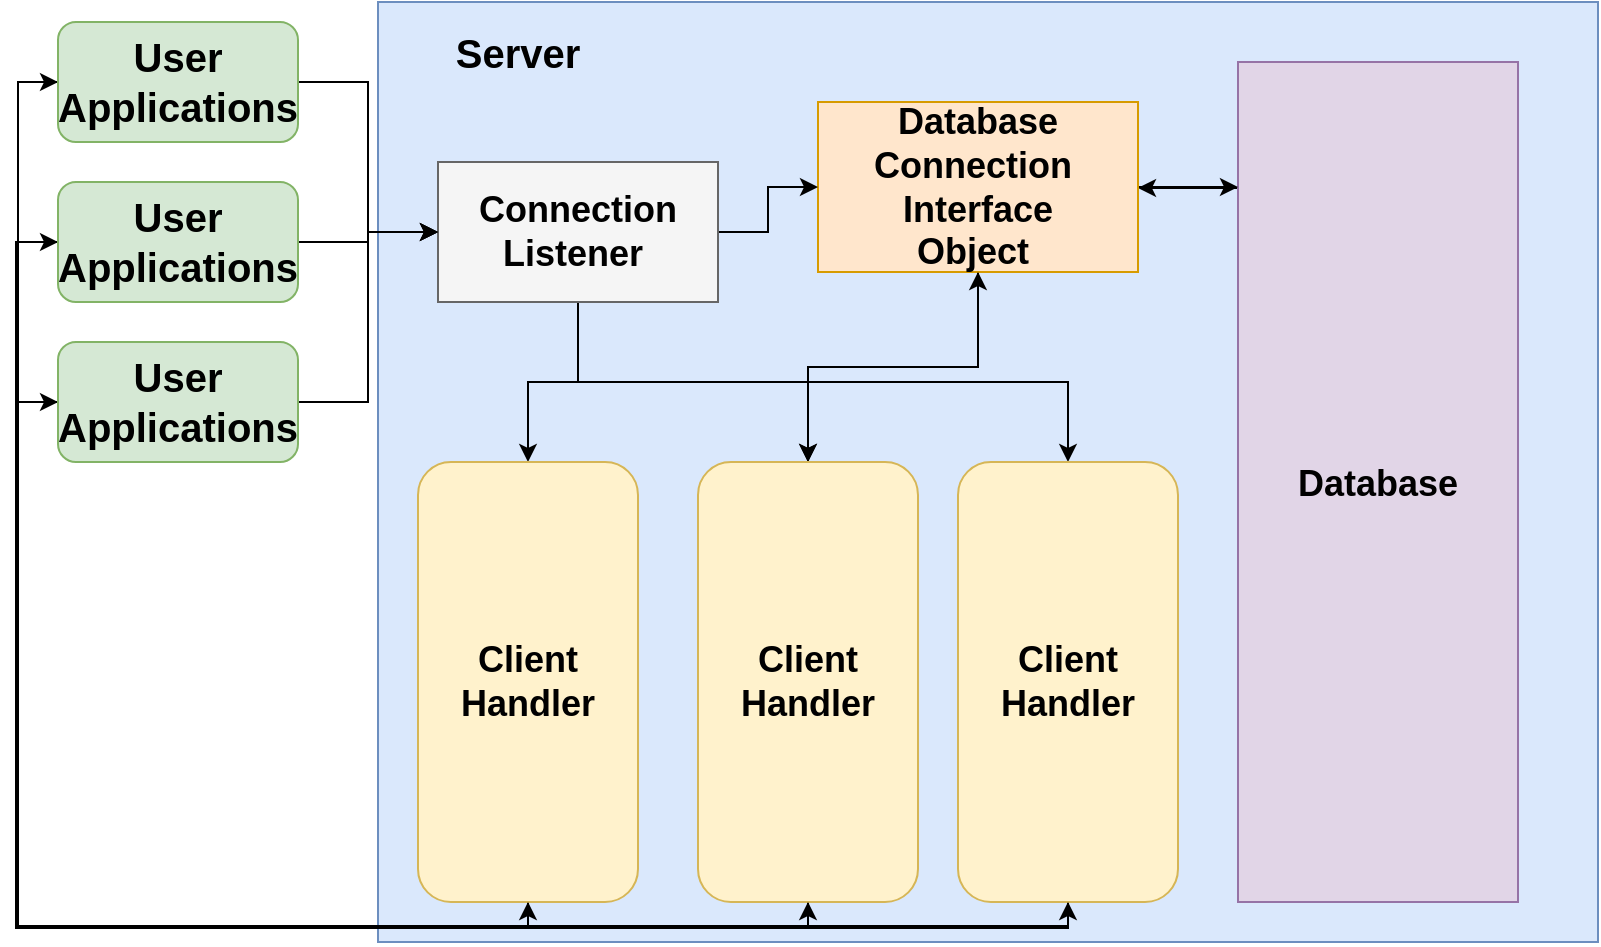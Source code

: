 <mxfile version="15.6.5" type="device"><diagram id="yJzgAQ0WAGsqjCRumSnB" name="Page-1"><mxGraphModel dx="1137" dy="664" grid="0" gridSize="10" guides="1" tooltips="1" connect="1" arrows="1" fold="1" page="0" pageScale="1" pageWidth="827" pageHeight="1169" math="0" shadow="0"><root><mxCell id="0"/><mxCell id="1" parent="0"/><mxCell id="zg4-PKPc31t0FD6YomNO-1" value="" style="rounded=0;whiteSpace=wrap;html=1;fillColor=#dae8fc;strokeColor=#6c8ebf;fontColor=default;" parent="1" vertex="1"><mxGeometry x="237" y="51" width="610" height="470" as="geometry"/></mxCell><mxCell id="zg4-PKPc31t0FD6YomNO-2" value="&lt;font style=&quot;font-size: 20px&quot;&gt;&lt;b&gt;Server&lt;/b&gt;&lt;/font&gt;" style="text;html=1;strokeColor=none;fillColor=none;align=center;verticalAlign=middle;whiteSpace=wrap;rounded=0;fontColor=default;" parent="1" vertex="1"><mxGeometry x="257" y="61" width="100" height="30" as="geometry"/></mxCell><mxCell id="zg4-PKPc31t0FD6YomNO-16" style="edgeStyle=orthogonalEdgeStyle;rounded=0;orthogonalLoop=1;jettySize=auto;html=1;exitX=0;exitY=0.25;exitDx=0;exitDy=0;fontSize=18;fontColor=default;strokeColor=default;labelBackgroundColor=default;" parent="1" source="zg4-PKPc31t0FD6YomNO-3" target="zg4-PKPc31t0FD6YomNO-5" edge="1"><mxGeometry relative="1" as="geometry"><Array as="points"><mxPoint x="667" y="144"/></Array></mxGeometry></mxCell><mxCell id="zg4-PKPc31t0FD6YomNO-3" value="&lt;b&gt;&lt;font style=&quot;font-size: 18px&quot;&gt;Database&lt;/font&gt;&lt;/b&gt;" style="rounded=0;whiteSpace=wrap;html=1;fontSize=20;strokeColor=#9673a6;fillColor=#e1d5e7;fontColor=default;" parent="1" vertex="1"><mxGeometry x="667" y="81" width="140" height="420" as="geometry"/></mxCell><mxCell id="zg4-PKPc31t0FD6YomNO-30" style="edgeStyle=orthogonalEdgeStyle;rounded=0;orthogonalLoop=1;jettySize=auto;html=1;entryX=0.5;entryY=0;entryDx=0;entryDy=0;labelBackgroundColor=default;fontSize=20;fontColor=default;strokeColor=default;" parent="1" source="zg4-PKPc31t0FD6YomNO-5" target="zg4-PKPc31t0FD6YomNO-8" edge="1"><mxGeometry relative="1" as="geometry"/></mxCell><mxCell id="zg4-PKPc31t0FD6YomNO-33" style="edgeStyle=orthogonalEdgeStyle;rounded=0;orthogonalLoop=1;jettySize=auto;html=1;exitX=1;exitY=0.5;exitDx=0;exitDy=0;labelBackgroundColor=default;fontSize=20;fontColor=default;strokeColor=default;" parent="1" source="zg4-PKPc31t0FD6YomNO-5" target="zg4-PKPc31t0FD6YomNO-3" edge="1"><mxGeometry relative="1" as="geometry"><Array as="points"><mxPoint x="657" y="144"/><mxPoint x="657" y="144"/></Array></mxGeometry></mxCell><mxCell id="zg4-PKPc31t0FD6YomNO-5" value="&lt;b&gt;Database Connection&amp;nbsp;&lt;/b&gt;&lt;br&gt;&lt;b&gt;Interface&lt;br&gt;Object&lt;/b&gt;&amp;nbsp;" style="rounded=0;whiteSpace=wrap;html=1;fontSize=18;strokeColor=#d79b00;fillColor=#ffe6cc;fontColor=default;" parent="1" vertex="1"><mxGeometry x="457" y="101" width="160" height="85" as="geometry"/></mxCell><mxCell id="zg4-PKPc31t0FD6YomNO-25" style="edgeStyle=orthogonalEdgeStyle;rounded=0;orthogonalLoop=1;jettySize=auto;html=1;entryX=0;entryY=0.5;entryDx=0;entryDy=0;labelBackgroundColor=default;fontSize=20;fontColor=default;strokeColor=default;" parent="1" source="zg4-PKPc31t0FD6YomNO-6" target="zg4-PKPc31t0FD6YomNO-5" edge="1"><mxGeometry relative="1" as="geometry"/></mxCell><mxCell id="zg4-PKPc31t0FD6YomNO-26" style="edgeStyle=orthogonalEdgeStyle;rounded=0;orthogonalLoop=1;jettySize=auto;html=1;entryX=0.5;entryY=0;entryDx=0;entryDy=0;labelBackgroundColor=default;fontSize=20;fontColor=default;strokeColor=default;" parent="1" source="zg4-PKPc31t0FD6YomNO-6" target="zg4-PKPc31t0FD6YomNO-17" edge="1"><mxGeometry relative="1" as="geometry"/></mxCell><mxCell id="zg4-PKPc31t0FD6YomNO-28" style="edgeStyle=orthogonalEdgeStyle;rounded=0;orthogonalLoop=1;jettySize=auto;html=1;labelBackgroundColor=default;fontSize=20;fontColor=default;strokeColor=default;" parent="1" source="zg4-PKPc31t0FD6YomNO-6" target="zg4-PKPc31t0FD6YomNO-8" edge="1"><mxGeometry relative="1" as="geometry"/></mxCell><mxCell id="zg4-PKPc31t0FD6YomNO-29" style="edgeStyle=orthogonalEdgeStyle;rounded=0;orthogonalLoop=1;jettySize=auto;html=1;exitX=0.5;exitY=1;exitDx=0;exitDy=0;entryX=0.5;entryY=0;entryDx=0;entryDy=0;labelBackgroundColor=default;fontSize=20;fontColor=default;strokeColor=default;" parent="1" source="zg4-PKPc31t0FD6YomNO-6" target="zg4-PKPc31t0FD6YomNO-12" edge="1"><mxGeometry relative="1" as="geometry"/></mxCell><mxCell id="zg4-PKPc31t0FD6YomNO-6" value="&lt;b&gt;Connection Listener&amp;nbsp;&lt;/b&gt;" style="rounded=0;whiteSpace=wrap;html=1;fontSize=18;fontColor=default;strokeColor=#666666;fillColor=#f5f5f5;" parent="1" vertex="1"><mxGeometry x="267" y="131" width="140" height="70" as="geometry"/></mxCell><mxCell id="zg4-PKPc31t0FD6YomNO-31" style="edgeStyle=orthogonalEdgeStyle;rounded=0;orthogonalLoop=1;jettySize=auto;html=1;exitX=0.5;exitY=0;exitDx=0;exitDy=0;labelBackgroundColor=default;fontSize=20;fontColor=default;strokeColor=default;" parent="1" source="zg4-PKPc31t0FD6YomNO-8" target="zg4-PKPc31t0FD6YomNO-5" edge="1"><mxGeometry relative="1" as="geometry"/></mxCell><mxCell id="zg4-PKPc31t0FD6YomNO-35" style="edgeStyle=orthogonalEdgeStyle;rounded=0;orthogonalLoop=1;jettySize=auto;html=1;entryX=0;entryY=0.5;entryDx=0;entryDy=0;labelBackgroundColor=default;fontSize=20;fontColor=default;strokeColor=default;" parent="1" source="zg4-PKPc31t0FD6YomNO-8" target="zg4-PKPc31t0FD6YomNO-21" edge="1"><mxGeometry relative="1" as="geometry"><Array as="points"><mxPoint x="452" y="514"/><mxPoint x="57" y="514"/><mxPoint x="57" y="251"/></Array></mxGeometry></mxCell><mxCell id="zg4-PKPc31t0FD6YomNO-8" value="&lt;b&gt;Client Handler&lt;/b&gt;" style="rounded=1;whiteSpace=wrap;html=1;fontSize=18;strokeColor=#d6b656;fillColor=#fff2cc;fontColor=default;" parent="1" vertex="1"><mxGeometry x="397" y="281" width="110" height="220" as="geometry"/></mxCell><mxCell id="zg4-PKPc31t0FD6YomNO-36" style="edgeStyle=orthogonalEdgeStyle;rounded=0;orthogonalLoop=1;jettySize=auto;html=1;entryX=0;entryY=0.5;entryDx=0;entryDy=0;labelBackgroundColor=default;fontSize=20;fontColor=default;strokeColor=default;" parent="1" source="zg4-PKPc31t0FD6YomNO-12" target="zg4-PKPc31t0FD6YomNO-18" edge="1"><mxGeometry relative="1" as="geometry"><Array as="points"><mxPoint x="582" y="514"/><mxPoint x="57" y="514"/><mxPoint x="57" y="91"/></Array></mxGeometry></mxCell><mxCell id="zg4-PKPc31t0FD6YomNO-12" value="&lt;b&gt;Client Handler&lt;/b&gt;" style="rounded=1;whiteSpace=wrap;html=1;fontSize=18;strokeColor=#d6b656;fillColor=#fff2cc;fontColor=default;" parent="1" vertex="1"><mxGeometry x="527" y="281" width="110" height="220" as="geometry"/></mxCell><mxCell id="zg4-PKPc31t0FD6YomNO-34" style="edgeStyle=orthogonalEdgeStyle;rounded=0;orthogonalLoop=1;jettySize=auto;html=1;entryX=0;entryY=0.5;entryDx=0;entryDy=0;labelBackgroundColor=default;fontSize=20;fontColor=default;strokeColor=default;" parent="1" source="zg4-PKPc31t0FD6YomNO-17" target="zg4-PKPc31t0FD6YomNO-20" edge="1"><mxGeometry relative="1" as="geometry"><Array as="points"><mxPoint x="312" y="513"/><mxPoint x="57" y="513"/><mxPoint x="57" y="171"/></Array></mxGeometry></mxCell><mxCell id="zg4-PKPc31t0FD6YomNO-17" value="&lt;b&gt;Client Handler&lt;/b&gt;" style="rounded=1;whiteSpace=wrap;html=1;fontSize=18;strokeColor=#d6b656;fillColor=#fff2cc;fontColor=default;" parent="1" vertex="1"><mxGeometry x="257" y="281" width="110" height="220" as="geometry"/></mxCell><mxCell id="zg4-PKPc31t0FD6YomNO-22" style="edgeStyle=orthogonalEdgeStyle;rounded=0;orthogonalLoop=1;jettySize=auto;html=1;entryX=0;entryY=0.5;entryDx=0;entryDy=0;labelBackgroundColor=default;fontSize=20;fontColor=default;strokeColor=default;" parent="1" source="zg4-PKPc31t0FD6YomNO-18" target="zg4-PKPc31t0FD6YomNO-6" edge="1"><mxGeometry relative="1" as="geometry"/></mxCell><mxCell id="sdfE8NEi2TFUfv-VPD2Z-2" style="edgeStyle=orthogonalEdgeStyle;rounded=0;orthogonalLoop=1;jettySize=auto;html=1;entryX=0.5;entryY=1;entryDx=0;entryDy=0;labelBackgroundColor=default;fontColor=default;strokeColor=default;" edge="1" parent="1" source="zg4-PKPc31t0FD6YomNO-18" target="zg4-PKPc31t0FD6YomNO-12"><mxGeometry relative="1" as="geometry"><Array as="points"><mxPoint x="57" y="91"/><mxPoint x="57" y="513"/><mxPoint x="582" y="513"/></Array></mxGeometry></mxCell><mxCell id="zg4-PKPc31t0FD6YomNO-18" value="&lt;b&gt;&lt;font style=&quot;font-size: 20px&quot;&gt;User Applications&lt;/font&gt;&lt;/b&gt;" style="rounded=1;whiteSpace=wrap;html=1;fontSize=18;strokeColor=#82b366;fillColor=#d5e8d4;fontColor=default;" parent="1" vertex="1"><mxGeometry x="77" y="61" width="120" height="60" as="geometry"/></mxCell><mxCell id="zg4-PKPc31t0FD6YomNO-23" style="edgeStyle=orthogonalEdgeStyle;rounded=0;orthogonalLoop=1;jettySize=auto;html=1;labelBackgroundColor=default;fontSize=20;fontColor=default;strokeColor=default;" parent="1" source="zg4-PKPc31t0FD6YomNO-20" target="zg4-PKPc31t0FD6YomNO-6" edge="1"><mxGeometry relative="1" as="geometry"/></mxCell><mxCell id="sdfE8NEi2TFUfv-VPD2Z-3" style="edgeStyle=orthogonalEdgeStyle;rounded=0;orthogonalLoop=1;jettySize=auto;html=1;entryX=0.5;entryY=1;entryDx=0;entryDy=0;labelBackgroundColor=default;fontColor=default;strokeColor=default;" edge="1" parent="1" source="zg4-PKPc31t0FD6YomNO-20" target="zg4-PKPc31t0FD6YomNO-8"><mxGeometry relative="1" as="geometry"><Array as="points"><mxPoint x="56" y="171"/><mxPoint x="56" y="514"/><mxPoint x="452" y="514"/></Array></mxGeometry></mxCell><mxCell id="zg4-PKPc31t0FD6YomNO-20" value="&lt;b&gt;&lt;font style=&quot;font-size: 20px&quot;&gt;User Applications&lt;/font&gt;&lt;/b&gt;" style="rounded=1;whiteSpace=wrap;html=1;fontSize=18;strokeColor=#82b366;fillColor=#d5e8d4;fontColor=default;" parent="1" vertex="1"><mxGeometry x="77" y="141" width="120" height="60" as="geometry"/></mxCell><mxCell id="zg4-PKPc31t0FD6YomNO-24" style="edgeStyle=orthogonalEdgeStyle;rounded=0;orthogonalLoop=1;jettySize=auto;html=1;entryX=0;entryY=0.5;entryDx=0;entryDy=0;labelBackgroundColor=default;fontSize=20;fontColor=default;strokeColor=default;" parent="1" source="zg4-PKPc31t0FD6YomNO-21" target="zg4-PKPc31t0FD6YomNO-6" edge="1"><mxGeometry relative="1" as="geometry"/></mxCell><mxCell id="sdfE8NEi2TFUfv-VPD2Z-1" style="edgeStyle=orthogonalEdgeStyle;rounded=0;orthogonalLoop=1;jettySize=auto;html=1;entryX=0.5;entryY=1;entryDx=0;entryDy=0;strokeColor=default;labelBackgroundColor=default;fontColor=default;" edge="1" parent="1" source="zg4-PKPc31t0FD6YomNO-21" target="zg4-PKPc31t0FD6YomNO-17"><mxGeometry relative="1" as="geometry"><Array as="points"><mxPoint x="57" y="251"/><mxPoint x="57" y="513"/><mxPoint x="312" y="513"/></Array></mxGeometry></mxCell><mxCell id="zg4-PKPc31t0FD6YomNO-21" value="&lt;b&gt;&lt;font style=&quot;font-size: 20px&quot;&gt;User Applications&lt;/font&gt;&lt;/b&gt;" style="rounded=1;whiteSpace=wrap;html=1;fontSize=18;strokeColor=#82b366;fillColor=#d5e8d4;fontColor=default;" parent="1" vertex="1"><mxGeometry x="77" y="221" width="120" height="60" as="geometry"/></mxCell></root></mxGraphModel></diagram></mxfile>